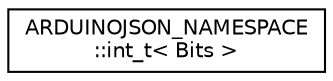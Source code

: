 digraph "Graphical Class Hierarchy"
{
 // LATEX_PDF_SIZE
  edge [fontname="Helvetica",fontsize="10",labelfontname="Helvetica",labelfontsize="10"];
  node [fontname="Helvetica",fontsize="10",shape=record];
  rankdir="LR";
  Node0 [label="ARDUINOJSON_NAMESPACE\l::int_t\< Bits \>",height=0.2,width=0.4,color="black", fillcolor="white", style="filled",URL="$structARDUINOJSON__NAMESPACE_1_1int__t.html",tooltip=" "];
}
